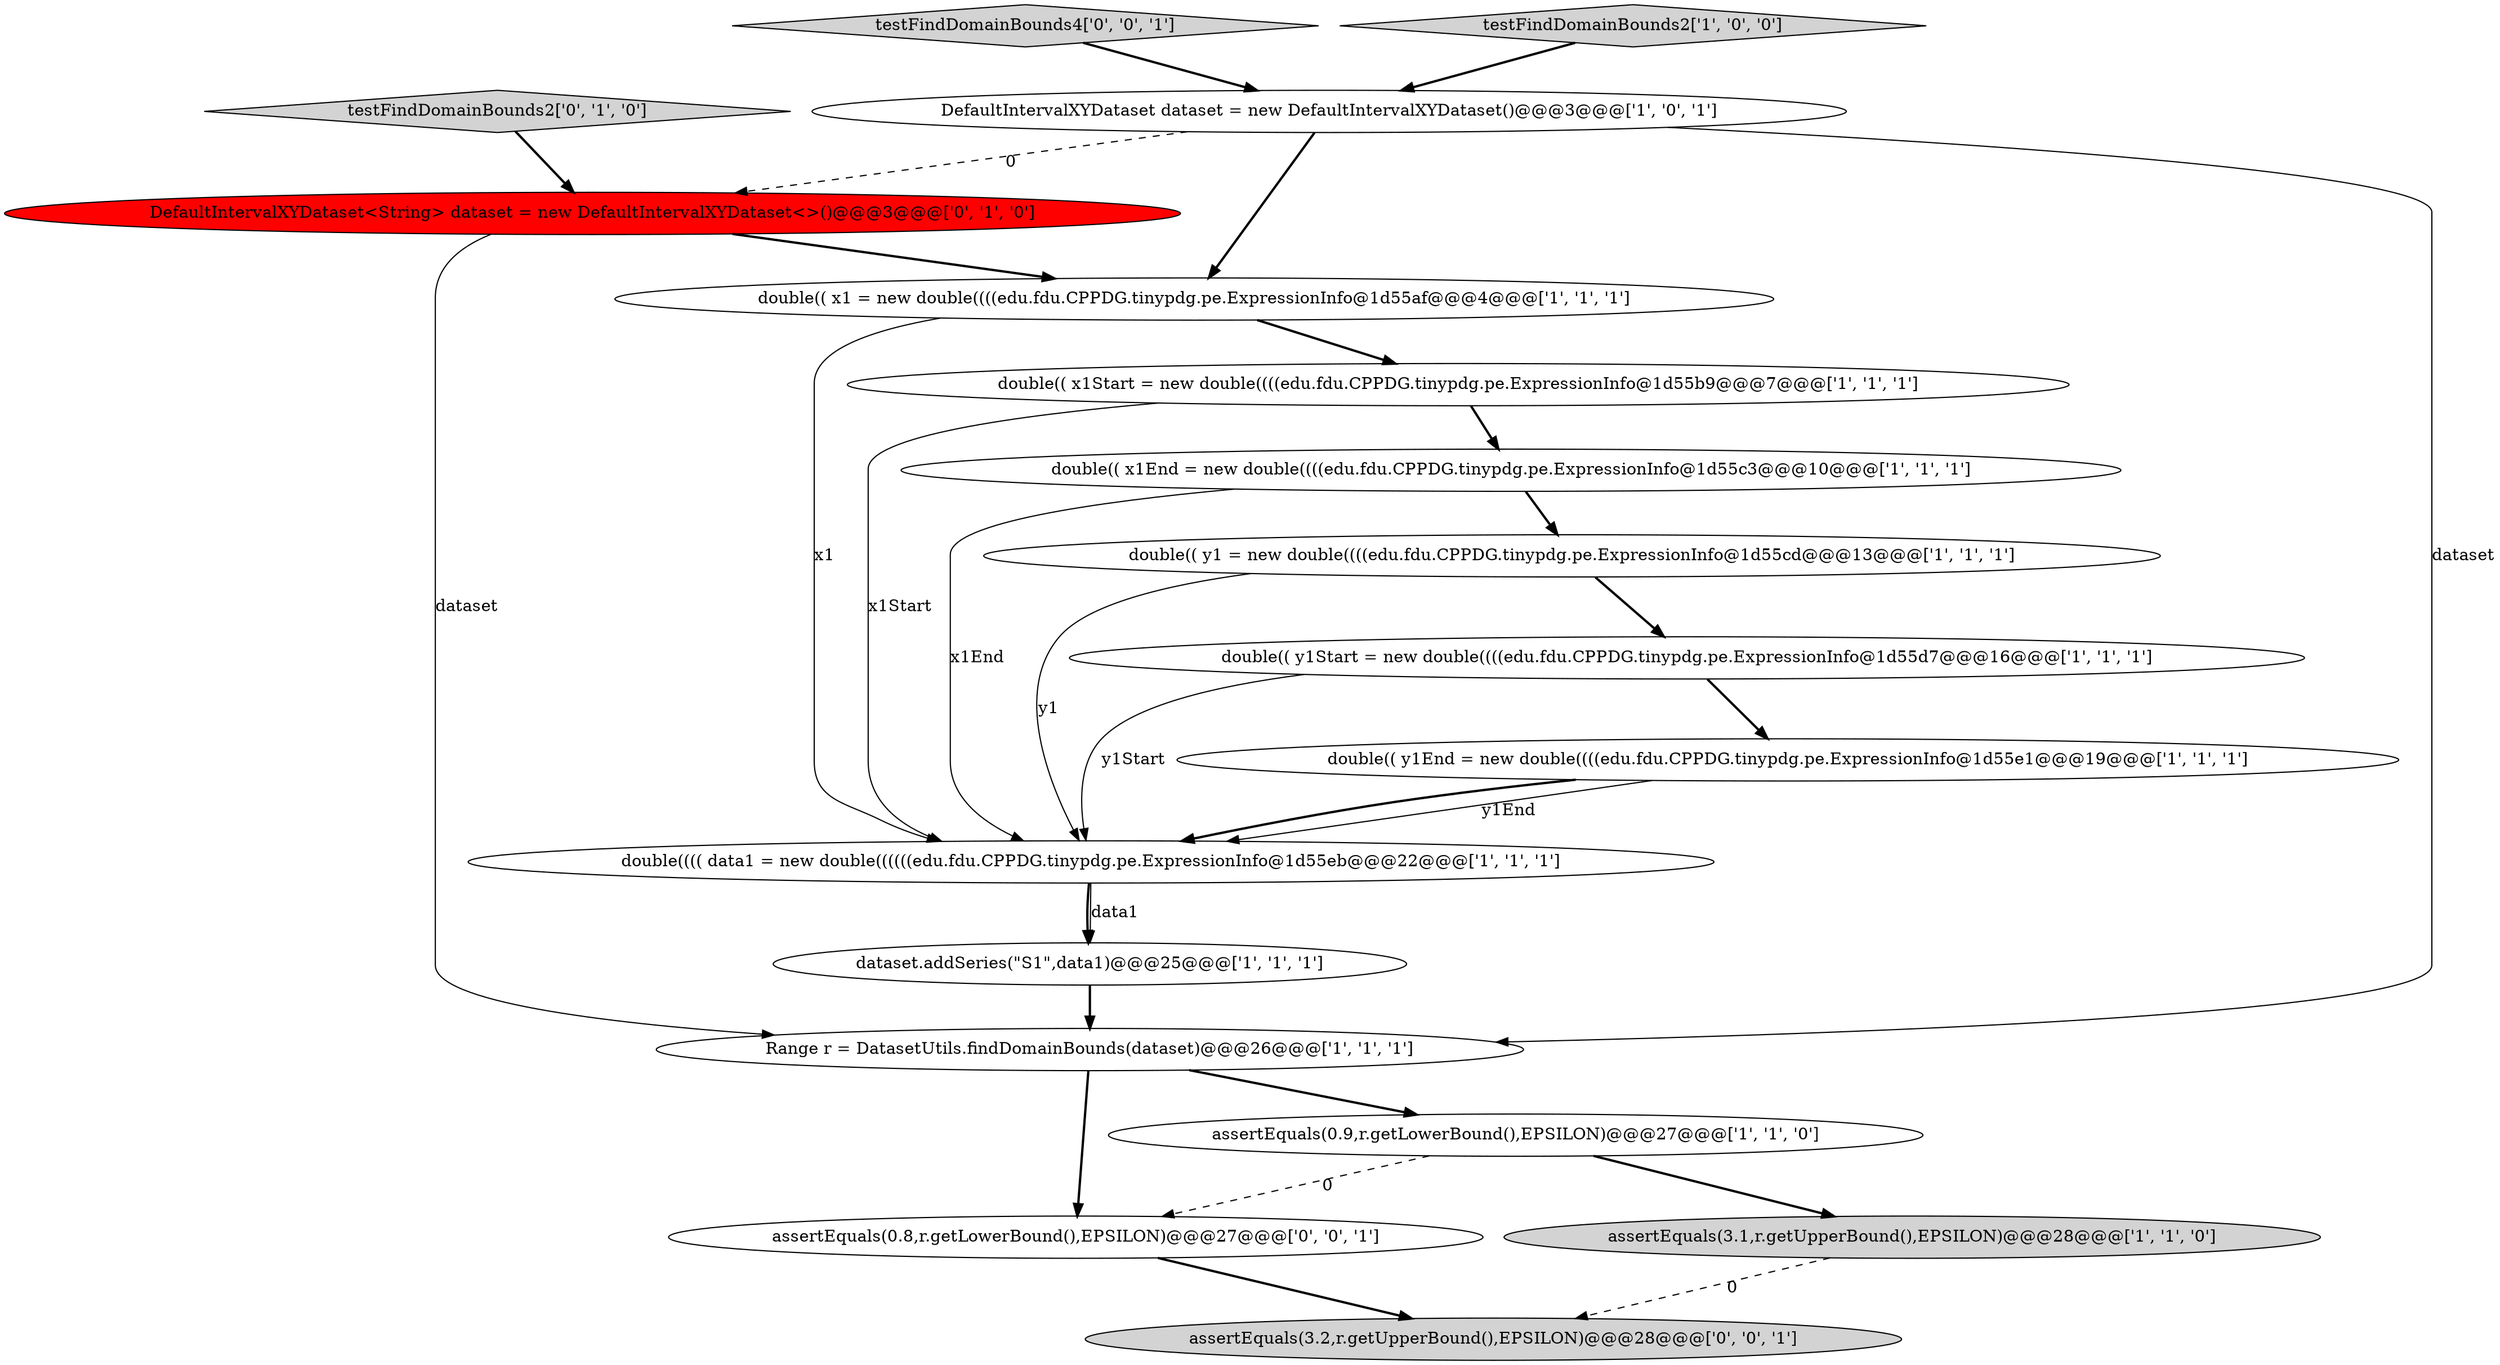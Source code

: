 digraph {
12 [style = filled, label = "double(( y1Start = new double((((edu.fdu.CPPDG.tinypdg.pe.ExpressionInfo@1d55d7@@@16@@@['1', '1', '1']", fillcolor = white, shape = ellipse image = "AAA0AAABBB1BBB"];
13 [style = filled, label = "DefaultIntervalXYDataset<String> dataset = new DefaultIntervalXYDataset<>()@@@3@@@['0', '1', '0']", fillcolor = red, shape = ellipse image = "AAA1AAABBB2BBB"];
15 [style = filled, label = "assertEquals(0.8,r.getLowerBound(),EPSILON)@@@27@@@['0', '0', '1']", fillcolor = white, shape = ellipse image = "AAA0AAABBB3BBB"];
1 [style = filled, label = "double(( y1 = new double((((edu.fdu.CPPDG.tinypdg.pe.ExpressionInfo@1d55cd@@@13@@@['1', '1', '1']", fillcolor = white, shape = ellipse image = "AAA0AAABBB1BBB"];
5 [style = filled, label = "double(((( data1 = new double((((((edu.fdu.CPPDG.tinypdg.pe.ExpressionInfo@1d55eb@@@22@@@['1', '1', '1']", fillcolor = white, shape = ellipse image = "AAA0AAABBB1BBB"];
4 [style = filled, label = "assertEquals(3.1,r.getUpperBound(),EPSILON)@@@28@@@['1', '1', '0']", fillcolor = lightgray, shape = ellipse image = "AAA0AAABBB1BBB"];
10 [style = filled, label = "double(( x1 = new double((((edu.fdu.CPPDG.tinypdg.pe.ExpressionInfo@1d55af@@@4@@@['1', '1', '1']", fillcolor = white, shape = ellipse image = "AAA0AAABBB1BBB"];
14 [style = filled, label = "testFindDomainBounds2['0', '1', '0']", fillcolor = lightgray, shape = diamond image = "AAA0AAABBB2BBB"];
6 [style = filled, label = "double(( x1Start = new double((((edu.fdu.CPPDG.tinypdg.pe.ExpressionInfo@1d55b9@@@7@@@['1', '1', '1']", fillcolor = white, shape = ellipse image = "AAA0AAABBB1BBB"];
7 [style = filled, label = "double(( x1End = new double((((edu.fdu.CPPDG.tinypdg.pe.ExpressionInfo@1d55c3@@@10@@@['1', '1', '1']", fillcolor = white, shape = ellipse image = "AAA0AAABBB1BBB"];
8 [style = filled, label = "DefaultIntervalXYDataset dataset = new DefaultIntervalXYDataset()@@@3@@@['1', '0', '1']", fillcolor = white, shape = ellipse image = "AAA0AAABBB1BBB"];
16 [style = filled, label = "testFindDomainBounds4['0', '0', '1']", fillcolor = lightgray, shape = diamond image = "AAA0AAABBB3BBB"];
17 [style = filled, label = "assertEquals(3.2,r.getUpperBound(),EPSILON)@@@28@@@['0', '0', '1']", fillcolor = lightgray, shape = ellipse image = "AAA0AAABBB3BBB"];
2 [style = filled, label = "dataset.addSeries(\"S1\",data1)@@@25@@@['1', '1', '1']", fillcolor = white, shape = ellipse image = "AAA0AAABBB1BBB"];
3 [style = filled, label = "testFindDomainBounds2['1', '0', '0']", fillcolor = lightgray, shape = diamond image = "AAA0AAABBB1BBB"];
9 [style = filled, label = "double(( y1End = new double((((edu.fdu.CPPDG.tinypdg.pe.ExpressionInfo@1d55e1@@@19@@@['1', '1', '1']", fillcolor = white, shape = ellipse image = "AAA0AAABBB1BBB"];
11 [style = filled, label = "assertEquals(0.9,r.getLowerBound(),EPSILON)@@@27@@@['1', '1', '0']", fillcolor = white, shape = ellipse image = "AAA0AAABBB1BBB"];
0 [style = filled, label = "Range r = DatasetUtils.findDomainBounds(dataset)@@@26@@@['1', '1', '1']", fillcolor = white, shape = ellipse image = "AAA0AAABBB1BBB"];
13->10 [style = bold, label=""];
8->10 [style = bold, label=""];
7->1 [style = bold, label=""];
16->8 [style = bold, label=""];
4->17 [style = dashed, label="0"];
11->15 [style = dashed, label="0"];
11->4 [style = bold, label=""];
0->11 [style = bold, label=""];
1->5 [style = solid, label="y1"];
9->5 [style = solid, label="y1End"];
5->2 [style = solid, label="data1"];
12->9 [style = bold, label=""];
10->6 [style = bold, label=""];
0->15 [style = bold, label=""];
6->5 [style = solid, label="x1Start"];
8->13 [style = dashed, label="0"];
5->2 [style = bold, label=""];
15->17 [style = bold, label=""];
2->0 [style = bold, label=""];
7->5 [style = solid, label="x1End"];
3->8 [style = bold, label=""];
8->0 [style = solid, label="dataset"];
10->5 [style = solid, label="x1"];
13->0 [style = solid, label="dataset"];
1->12 [style = bold, label=""];
9->5 [style = bold, label=""];
12->5 [style = solid, label="y1Start"];
14->13 [style = bold, label=""];
6->7 [style = bold, label=""];
}
